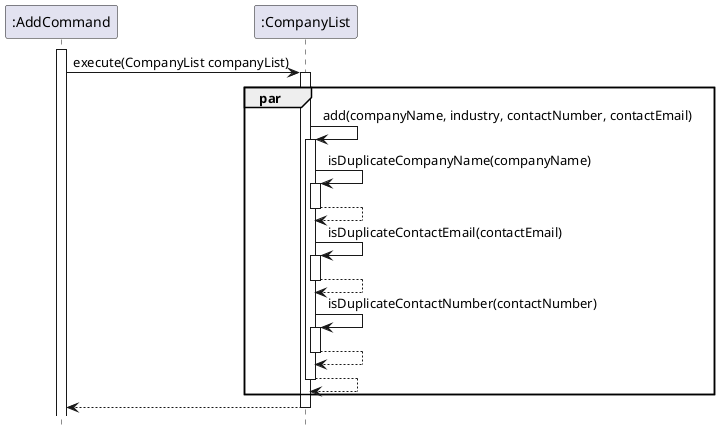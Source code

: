 @startuml
'https://plantuml.com/sequence-diagram

hide footbox

activate ":AddCommand"
    ":AddCommand" -> ":CompanyList" : execute(CompanyList companyList)
    activate ":CompanyList"
    par
        ":CompanyList" -> ":CompanyList" : add(companyName, industry, contactNumber, contactEmail)
        activate ":CompanyList"
            ":CompanyList" -> ":CompanyList" : isDuplicateCompanyName(companyName)
            activate ":CompanyList"
                ":CompanyList" --> ":CompanyList"
            deactivate ":CompanyList"
            ":CompanyList" -> ":CompanyList" : isDuplicateContactEmail(contactEmail)
            activate ":CompanyList"
                ":CompanyList" --> ":CompanyList"
            deactivate ":CompanyList"
            ":CompanyList" -> ":CompanyList" : isDuplicateContactNumber(contactNumber)
            activate ":CompanyList"
                ":CompanyList" --> ":CompanyList"
            deactivate ":CompanyList"
        ":CompanyList" --> ":CompanyList"
        deactivate ":CompanyList"
    end
    ":CompanyList" --> ":AddCommand"
    deactivate ":CompanyList"

@enduml
